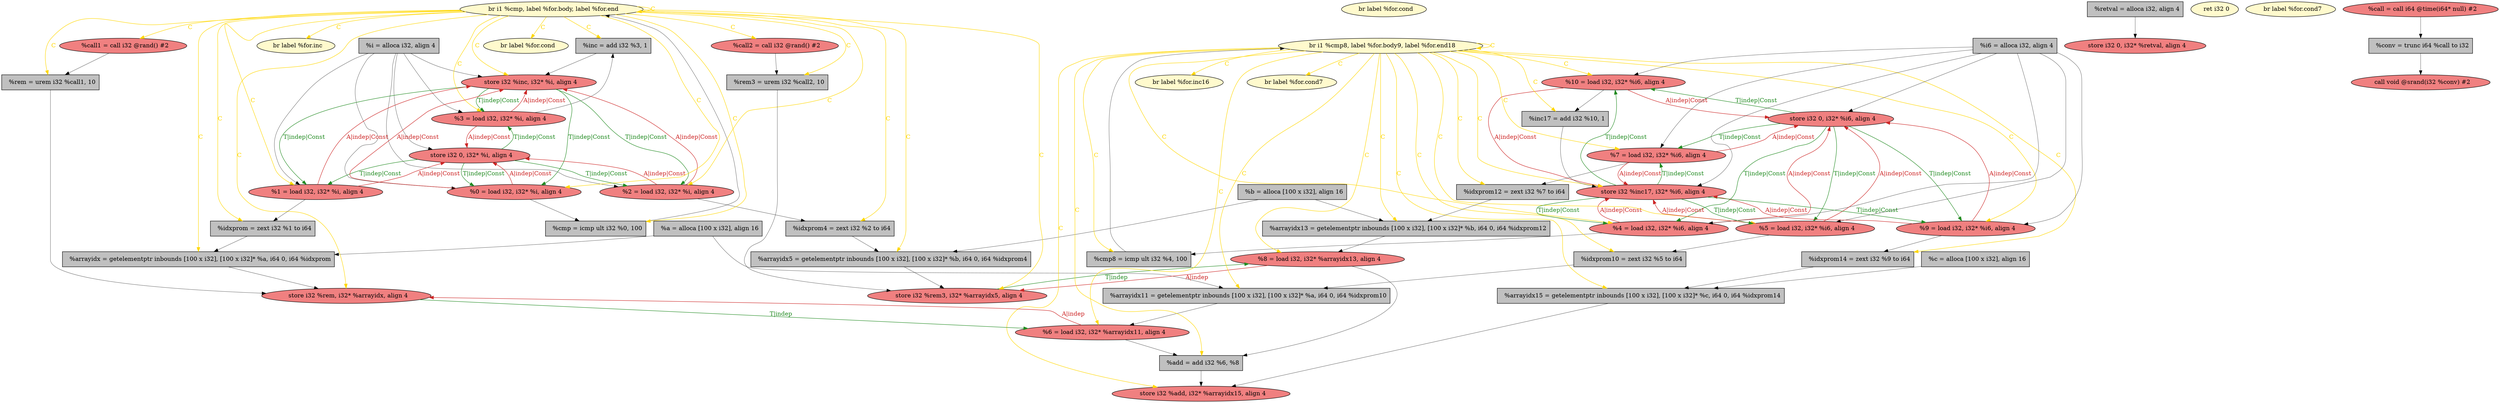 
digraph G {


node55 [fillcolor=grey,label="  %rem = urem i32 %call1, 10",shape=rectangle,style=filled ]
node54 [fillcolor=lightcoral,label="  %call1 = call i32 @rand() #2",shape=ellipse,style=filled ]
node51 [fillcolor=grey,label="  %idxprom10 = zext i32 %5 to i64",shape=rectangle,style=filled ]
node48 [fillcolor=lemonchiffon,label="  br label %for.inc",shape=ellipse,style=filled ]
node44 [fillcolor=grey,label="  %a = alloca [100 x i32], align 16",shape=rectangle,style=filled ]
node43 [fillcolor=grey,label="  %inc = add i32 %3, 1",shape=rectangle,style=filled ]
node45 [fillcolor=lemonchiffon,label="  br label %for.cond",shape=ellipse,style=filled ]
node42 [fillcolor=lightcoral,label="  store i32 0, i32* %retval, align 4",shape=ellipse,style=filled ]
node39 [fillcolor=lemonchiffon,label="  br label %for.inc16",shape=ellipse,style=filled ]
node37 [fillcolor=lemonchiffon,label="  ret i32 0",shape=ellipse,style=filled ]
node9 [fillcolor=lightcoral,label="  %10 = load i32, i32* %i6, align 4",shape=ellipse,style=filled ]
node52 [fillcolor=lemonchiffon,label="  br label %for.cond7",shape=ellipse,style=filled ]
node36 [fillcolor=grey,label="  %add = add i32 %6, %8",shape=rectangle,style=filled ]
node23 [fillcolor=lightcoral,label="  %3 = load i32, i32* %i, align 4",shape=ellipse,style=filled ]
node7 [fillcolor=lightcoral,label="  %8 = load i32, i32* %arrayidx13, align 4",shape=ellipse,style=filled ]
node6 [fillcolor=lightcoral,label="  store i32 %rem3, i32* %arrayidx5, align 4",shape=ellipse,style=filled ]
node14 [fillcolor=lightcoral,label="  %call = call i64 @time(i64* null) #2",shape=ellipse,style=filled ]
node1 [fillcolor=lightcoral,label="  %4 = load i32, i32* %i6, align 4",shape=ellipse,style=filled ]
node13 [fillcolor=grey,label="  %idxprom = zext i32 %1 to i64",shape=rectangle,style=filled ]
node41 [fillcolor=lemonchiffon,label="  br label %for.cond7",shape=ellipse,style=filled ]
node12 [fillcolor=grey,label="  %cmp = icmp ult i32 %0, 100",shape=rectangle,style=filled ]
node40 [fillcolor=lightcoral,label="  store i32 0, i32* %i6, align 4",shape=ellipse,style=filled ]
node32 [fillcolor=grey,label="  %arrayidx11 = getelementptr inbounds [100 x i32], [100 x i32]* %a, i64 0, i64 %idxprom10",shape=rectangle,style=filled ]
node3 [fillcolor=lemonchiffon,label="  br label %for.cond",shape=ellipse,style=filled ]
node5 [fillcolor=grey,label="  %b = alloca [100 x i32], align 16",shape=rectangle,style=filled ]
node11 [fillcolor=grey,label="  %arrayidx = getelementptr inbounds [100 x i32], [100 x i32]* %a, i64 0, i64 %idxprom",shape=rectangle,style=filled ]
node24 [fillcolor=lemonchiffon,label="  br i1 %cmp8, label %for.body9, label %for.end18",shape=ellipse,style=filled ]
node49 [fillcolor=grey,label="  %idxprom12 = zext i32 %7 to i64",shape=rectangle,style=filled ]
node0 [fillcolor=grey,label="  %cmp8 = icmp ult i32 %4, 100",shape=rectangle,style=filled ]
node15 [fillcolor=grey,label="  %i6 = alloca i32, align 4",shape=rectangle,style=filled ]
node47 [fillcolor=grey,label="  %arrayidx15 = getelementptr inbounds [100 x i32], [100 x i32]* %c, i64 0, i64 %idxprom14",shape=rectangle,style=filled ]
node8 [fillcolor=lightcoral,label="  %call2 = call i32 @rand() #2",shape=ellipse,style=filled ]
node16 [fillcolor=lightcoral,label="  %2 = load i32, i32* %i, align 4",shape=ellipse,style=filled ]
node27 [fillcolor=grey,label="  %inc17 = add i32 %10, 1",shape=rectangle,style=filled ]
node17 [fillcolor=grey,label="  %i = alloca i32, align 4",shape=rectangle,style=filled ]
node31 [fillcolor=lightcoral,label="  store i32 %inc, i32* %i, align 4",shape=ellipse,style=filled ]
node18 [fillcolor=grey,label="  %c = alloca [100 x i32], align 16",shape=rectangle,style=filled ]
node4 [fillcolor=grey,label="  %idxprom4 = zext i32 %2 to i64",shape=rectangle,style=filled ]
node19 [fillcolor=lightcoral,label="  %9 = load i32, i32* %i6, align 4",shape=ellipse,style=filled ]
node26 [fillcolor=lightcoral,label="  %5 = load i32, i32* %i6, align 4",shape=ellipse,style=filled ]
node20 [fillcolor=lemonchiffon,label="  br i1 %cmp, label %for.body, label %for.end",shape=ellipse,style=filled ]
node29 [fillcolor=lightcoral,label="  store i32 0, i32* %i, align 4",shape=ellipse,style=filled ]
node21 [fillcolor=lightcoral,label="  %0 = load i32, i32* %i, align 4",shape=ellipse,style=filled ]
node35 [fillcolor=lightcoral,label="  store i32 %add, i32* %arrayidx15, align 4",shape=ellipse,style=filled ]
node50 [fillcolor=lightcoral,label="  %1 = load i32, i32* %i, align 4",shape=ellipse,style=filled ]
node22 [fillcolor=lightcoral,label="  %7 = load i32, i32* %i6, align 4",shape=ellipse,style=filled ]
node53 [fillcolor=lightcoral,label="  call void @srand(i32 %conv) #2",shape=ellipse,style=filled ]
node38 [fillcolor=grey,label="  %arrayidx13 = getelementptr inbounds [100 x i32], [100 x i32]* %b, i64 0, i64 %idxprom12",shape=rectangle,style=filled ]
node33 [fillcolor=lightcoral,label="  store i32 %inc17, i32* %i6, align 4",shape=ellipse,style=filled ]
node2 [fillcolor=grey,label="  %arrayidx5 = getelementptr inbounds [100 x i32], [100 x i32]* %b, i64 0, i64 %idxprom4",shape=rectangle,style=filled ]
node25 [fillcolor=grey,label="  %conv = trunc i64 %call to i32",shape=rectangle,style=filled ]
node28 [fillcolor=lightcoral,label="  %6 = load i32, i32* %arrayidx11, align 4",shape=ellipse,style=filled ]
node30 [fillcolor=grey,label="  %rem3 = urem i32 %call2, 10",shape=rectangle,style=filled ]
node46 [fillcolor=grey,label="  %retval = alloca i32, align 4",shape=rectangle,style=filled ]
node10 [fillcolor=lightcoral,label="  store i32 %rem, i32* %arrayidx, align 4",shape=ellipse,style=filled ]
node34 [fillcolor=grey,label="  %idxprom14 = zext i32 %9 to i64",shape=rectangle,style=filled ]

node24->node27 [style=solid,color=gold,label="C",penwidth=1.0,fontcolor=gold ]
node19->node40 [style=solid,color=firebrick3,label="A|indep|Const",penwidth=1.0,fontcolor=firebrick3 ]
node29->node23 [style=solid,color=forestgreen,label="T|indep|Const",penwidth=1.0,fontcolor=forestgreen ]
node23->node29 [style=solid,color=firebrick3,label="A|indep|Const",penwidth=1.0,fontcolor=firebrick3 ]
node36->node35 [style=solid,color=black,label="",penwidth=0.5,fontcolor=black ]
node1->node40 [style=solid,color=firebrick3,label="A|indep|Const",penwidth=1.0,fontcolor=firebrick3 ]
node29->node50 [style=solid,color=forestgreen,label="T|indep|Const",penwidth=1.0,fontcolor=forestgreen ]
node50->node29 [style=solid,color=firebrick3,label="A|indep|Const",penwidth=1.0,fontcolor=firebrick3 ]
node28->node10 [style=solid,color=firebrick3,label="A|indep",penwidth=1.0,fontcolor=firebrick3 ]
node28->node36 [style=solid,color=black,label="",penwidth=0.5,fontcolor=black ]
node10->node28 [style=solid,color=forestgreen,label="T|indep",penwidth=1.0,fontcolor=forestgreen ]
node6->node7 [style=solid,color=forestgreen,label="T|indep",penwidth=1.0,fontcolor=forestgreen ]
node31->node16 [style=solid,color=forestgreen,label="T|indep|Const",penwidth=1.0,fontcolor=forestgreen ]
node16->node31 [style=solid,color=firebrick3,label="A|indep|Const",penwidth=1.0,fontcolor=firebrick3 ]
node31->node23 [style=solid,color=forestgreen,label="T|indep|Const",penwidth=1.0,fontcolor=forestgreen ]
node23->node31 [style=solid,color=firebrick3,label="A|indep|Const",penwidth=1.0,fontcolor=firebrick3 ]
node16->node4 [style=solid,color=black,label="",penwidth=0.5,fontcolor=black ]
node2->node6 [style=solid,color=black,label="",penwidth=0.5,fontcolor=black ]
node17->node31 [style=solid,color=black,label="",penwidth=0.5,fontcolor=black ]
node13->node11 [style=solid,color=black,label="",penwidth=0.5,fontcolor=black ]
node50->node13 [style=solid,color=black,label="",penwidth=0.5,fontcolor=black ]
node17->node50 [style=solid,color=black,label="",penwidth=0.5,fontcolor=black ]
node22->node40 [style=solid,color=firebrick3,label="A|indep|Const",penwidth=1.0,fontcolor=firebrick3 ]
node22->node33 [style=solid,color=firebrick3,label="A|indep|Const",penwidth=1.0,fontcolor=firebrick3 ]
node44->node11 [style=solid,color=black,label="",penwidth=0.5,fontcolor=black ]
node12->node20 [style=solid,color=black,label="",penwidth=0.5,fontcolor=black ]
node23->node43 [style=solid,color=black,label="",penwidth=0.5,fontcolor=black ]
node20->node12 [style=solid,color=gold,label="C",penwidth=1.0,fontcolor=gold ]
node24->node51 [style=solid,color=gold,label="C",penwidth=1.0,fontcolor=gold ]
node33->node22 [style=solid,color=forestgreen,label="T|indep|Const",penwidth=1.0,fontcolor=forestgreen ]
node17->node21 [style=solid,color=black,label="",penwidth=0.5,fontcolor=black ]
node15->node22 [style=solid,color=black,label="",penwidth=0.5,fontcolor=black ]
node17->node16 [style=solid,color=black,label="",penwidth=0.5,fontcolor=black ]
node24->node47 [style=solid,color=gold,label="C",penwidth=1.0,fontcolor=gold ]
node24->node24 [style=solid,color=gold,label="C",penwidth=1.0,fontcolor=gold ]
node20->node20 [style=solid,color=gold,label="C",penwidth=1.0,fontcolor=gold ]
node31->node50 [style=solid,color=forestgreen,label="T|indep|Const",penwidth=1.0,fontcolor=forestgreen ]
node1->node0 [style=solid,color=black,label="",penwidth=0.5,fontcolor=black ]
node26->node33 [style=solid,color=firebrick3,label="A|indep|Const",penwidth=1.0,fontcolor=firebrick3 ]
node40->node22 [style=solid,color=forestgreen,label="T|indep|Const",penwidth=1.0,fontcolor=forestgreen ]
node40->node9 [style=solid,color=forestgreen,label="T|indep|Const",penwidth=1.0,fontcolor=forestgreen ]
node9->node40 [style=solid,color=firebrick3,label="A|indep|Const",penwidth=1.0,fontcolor=firebrick3 ]
node20->node30 [style=solid,color=gold,label="C",penwidth=1.0,fontcolor=gold ]
node33->node26 [style=solid,color=forestgreen,label="T|indep|Const",penwidth=1.0,fontcolor=forestgreen ]
node38->node7 [style=solid,color=black,label="",penwidth=0.5,fontcolor=black ]
node33->node1 [style=solid,color=forestgreen,label="T|indep|Const",penwidth=1.0,fontcolor=forestgreen ]
node26->node51 [style=solid,color=black,label="",penwidth=0.5,fontcolor=black ]
node20->node23 [style=solid,color=gold,label="C",penwidth=1.0,fontcolor=gold ]
node33->node9 [style=solid,color=forestgreen,label="T|indep|Const",penwidth=1.0,fontcolor=forestgreen ]
node24->node35 [style=solid,color=gold,label="C",penwidth=1.0,fontcolor=gold ]
node30->node6 [style=solid,color=black,label="",penwidth=0.5,fontcolor=black ]
node24->node1 [style=solid,color=gold,label="C",penwidth=1.0,fontcolor=gold ]
node24->node26 [style=solid,color=gold,label="C",penwidth=1.0,fontcolor=gold ]
node24->node32 [style=solid,color=gold,label="C",penwidth=1.0,fontcolor=gold ]
node24->node33 [style=solid,color=gold,label="C",penwidth=1.0,fontcolor=gold ]
node40->node26 [style=solid,color=forestgreen,label="T|indep|Const",penwidth=1.0,fontcolor=forestgreen ]
node24->node28 [style=solid,color=gold,label="C",penwidth=1.0,fontcolor=gold ]
node24->node22 [style=solid,color=gold,label="C",penwidth=1.0,fontcolor=gold ]
node7->node36 [style=solid,color=black,label="",penwidth=0.5,fontcolor=black ]
node20->node48 [style=solid,color=gold,label="C",penwidth=1.0,fontcolor=gold ]
node4->node2 [style=solid,color=black,label="",penwidth=0.5,fontcolor=black ]
node24->node7 [style=solid,color=gold,label="C",penwidth=1.0,fontcolor=gold ]
node43->node31 [style=solid,color=black,label="",penwidth=0.5,fontcolor=black ]
node27->node33 [style=solid,color=black,label="",penwidth=0.5,fontcolor=black ]
node20->node55 [style=solid,color=gold,label="C",penwidth=1.0,fontcolor=gold ]
node20->node6 [style=solid,color=gold,label="C",penwidth=1.0,fontcolor=gold ]
node17->node23 [style=solid,color=black,label="",penwidth=0.5,fontcolor=black ]
node20->node21 [style=solid,color=gold,label="C",penwidth=1.0,fontcolor=gold ]
node24->node39 [style=solid,color=gold,label="C",penwidth=1.0,fontcolor=gold ]
node40->node19 [style=solid,color=forestgreen,label="T|indep|Const",penwidth=1.0,fontcolor=forestgreen ]
node11->node10 [style=solid,color=black,label="",penwidth=0.5,fontcolor=black ]
node50->node31 [style=solid,color=firebrick3,label="A|indep|Const",penwidth=1.0,fontcolor=firebrick3 ]
node1->node33 [style=solid,color=firebrick3,label="A|indep|Const",penwidth=1.0,fontcolor=firebrick3 ]
node9->node33 [style=solid,color=firebrick3,label="A|indep|Const",penwidth=1.0,fontcolor=firebrick3 ]
node20->node3 [style=solid,color=gold,label="C",penwidth=1.0,fontcolor=gold ]
node20->node8 [style=solid,color=gold,label="C",penwidth=1.0,fontcolor=gold ]
node21->node12 [style=solid,color=black,label="",penwidth=0.5,fontcolor=black ]
node24->node38 [style=solid,color=gold,label="C",penwidth=1.0,fontcolor=gold ]
node15->node19 [style=solid,color=black,label="",penwidth=0.5,fontcolor=black ]
node34->node47 [style=solid,color=black,label="",penwidth=0.5,fontcolor=black ]
node20->node16 [style=solid,color=gold,label="C",penwidth=1.0,fontcolor=gold ]
node20->node54 [style=solid,color=gold,label="C",penwidth=1.0,fontcolor=gold ]
node24->node41 [style=solid,color=gold,label="C",penwidth=1.0,fontcolor=gold ]
node20->node31 [style=solid,color=gold,label="C",penwidth=1.0,fontcolor=gold ]
node18->node47 [style=solid,color=black,label="",penwidth=0.5,fontcolor=black ]
node20->node10 [style=solid,color=gold,label="C",penwidth=1.0,fontcolor=gold ]
node24->node49 [style=solid,color=gold,label="C",penwidth=1.0,fontcolor=gold ]
node40->node1 [style=solid,color=forestgreen,label="T|indep|Const",penwidth=1.0,fontcolor=forestgreen ]
node20->node50 [style=solid,color=gold,label="C",penwidth=1.0,fontcolor=gold ]
node19->node34 [style=solid,color=black,label="",penwidth=0.5,fontcolor=black ]
node29->node21 [style=solid,color=forestgreen,label="T|indep|Const",penwidth=1.0,fontcolor=forestgreen ]
node44->node32 [style=solid,color=black,label="",penwidth=0.5,fontcolor=black ]
node21->node29 [style=solid,color=firebrick3,label="A|indep|Const",penwidth=1.0,fontcolor=firebrick3 ]
node55->node10 [style=solid,color=black,label="",penwidth=0.5,fontcolor=black ]
node15->node1 [style=solid,color=black,label="",penwidth=0.5,fontcolor=black ]
node31->node21 [style=solid,color=forestgreen,label="T|indep|Const",penwidth=1.0,fontcolor=forestgreen ]
node20->node11 [style=solid,color=gold,label="C",penwidth=1.0,fontcolor=gold ]
node26->node40 [style=solid,color=firebrick3,label="A|indep|Const",penwidth=1.0,fontcolor=firebrick3 ]
node54->node55 [style=solid,color=black,label="",penwidth=0.5,fontcolor=black ]
node21->node31 [style=solid,color=firebrick3,label="A|indep|Const",penwidth=1.0,fontcolor=firebrick3 ]
node5->node38 [style=solid,color=black,label="",penwidth=0.5,fontcolor=black ]
node20->node13 [style=solid,color=gold,label="C",penwidth=1.0,fontcolor=gold ]
node46->node42 [style=solid,color=black,label="",penwidth=0.5,fontcolor=black ]
node14->node25 [style=solid,color=black,label="",penwidth=0.5,fontcolor=black ]
node49->node38 [style=solid,color=black,label="",penwidth=0.5,fontcolor=black ]
node15->node9 [style=solid,color=black,label="",penwidth=0.5,fontcolor=black ]
node24->node36 [style=solid,color=gold,label="C",penwidth=1.0,fontcolor=gold ]
node33->node19 [style=solid,color=forestgreen,label="T|indep|Const",penwidth=1.0,fontcolor=forestgreen ]
node15->node33 [style=solid,color=black,label="",penwidth=0.5,fontcolor=black ]
node20->node43 [style=solid,color=gold,label="C",penwidth=1.0,fontcolor=gold ]
node20->node2 [style=solid,color=gold,label="C",penwidth=1.0,fontcolor=gold ]
node19->node33 [style=solid,color=firebrick3,label="A|indep|Const",penwidth=1.0,fontcolor=firebrick3 ]
node7->node6 [style=solid,color=firebrick3,label="A|indep",penwidth=1.0,fontcolor=firebrick3 ]
node9->node27 [style=solid,color=black,label="",penwidth=0.5,fontcolor=black ]
node24->node9 [style=solid,color=gold,label="C",penwidth=1.0,fontcolor=gold ]
node17->node29 [style=solid,color=black,label="",penwidth=0.5,fontcolor=black ]
node15->node26 [style=solid,color=black,label="",penwidth=0.5,fontcolor=black ]
node20->node4 [style=solid,color=gold,label="C",penwidth=1.0,fontcolor=gold ]
node24->node0 [style=solid,color=gold,label="C",penwidth=1.0,fontcolor=gold ]
node0->node24 [style=solid,color=black,label="",penwidth=0.5,fontcolor=black ]
node47->node35 [style=solid,color=black,label="",penwidth=0.5,fontcolor=black ]
node8->node30 [style=solid,color=black,label="",penwidth=0.5,fontcolor=black ]
node22->node49 [style=solid,color=black,label="",penwidth=0.5,fontcolor=black ]
node25->node53 [style=solid,color=black,label="",penwidth=0.5,fontcolor=black ]
node51->node32 [style=solid,color=black,label="",penwidth=0.5,fontcolor=black ]
node24->node19 [style=solid,color=gold,label="C",penwidth=1.0,fontcolor=gold ]
node15->node40 [style=solid,color=black,label="",penwidth=0.5,fontcolor=black ]
node32->node28 [style=solid,color=black,label="",penwidth=0.5,fontcolor=black ]
node16->node29 [style=solid,color=firebrick3,label="A|indep|Const",penwidth=1.0,fontcolor=firebrick3 ]
node24->node34 [style=solid,color=gold,label="C",penwidth=1.0,fontcolor=gold ]
node29->node16 [style=solid,color=forestgreen,label="T|indep|Const",penwidth=1.0,fontcolor=forestgreen ]
node5->node2 [style=solid,color=black,label="",penwidth=0.5,fontcolor=black ]


}
